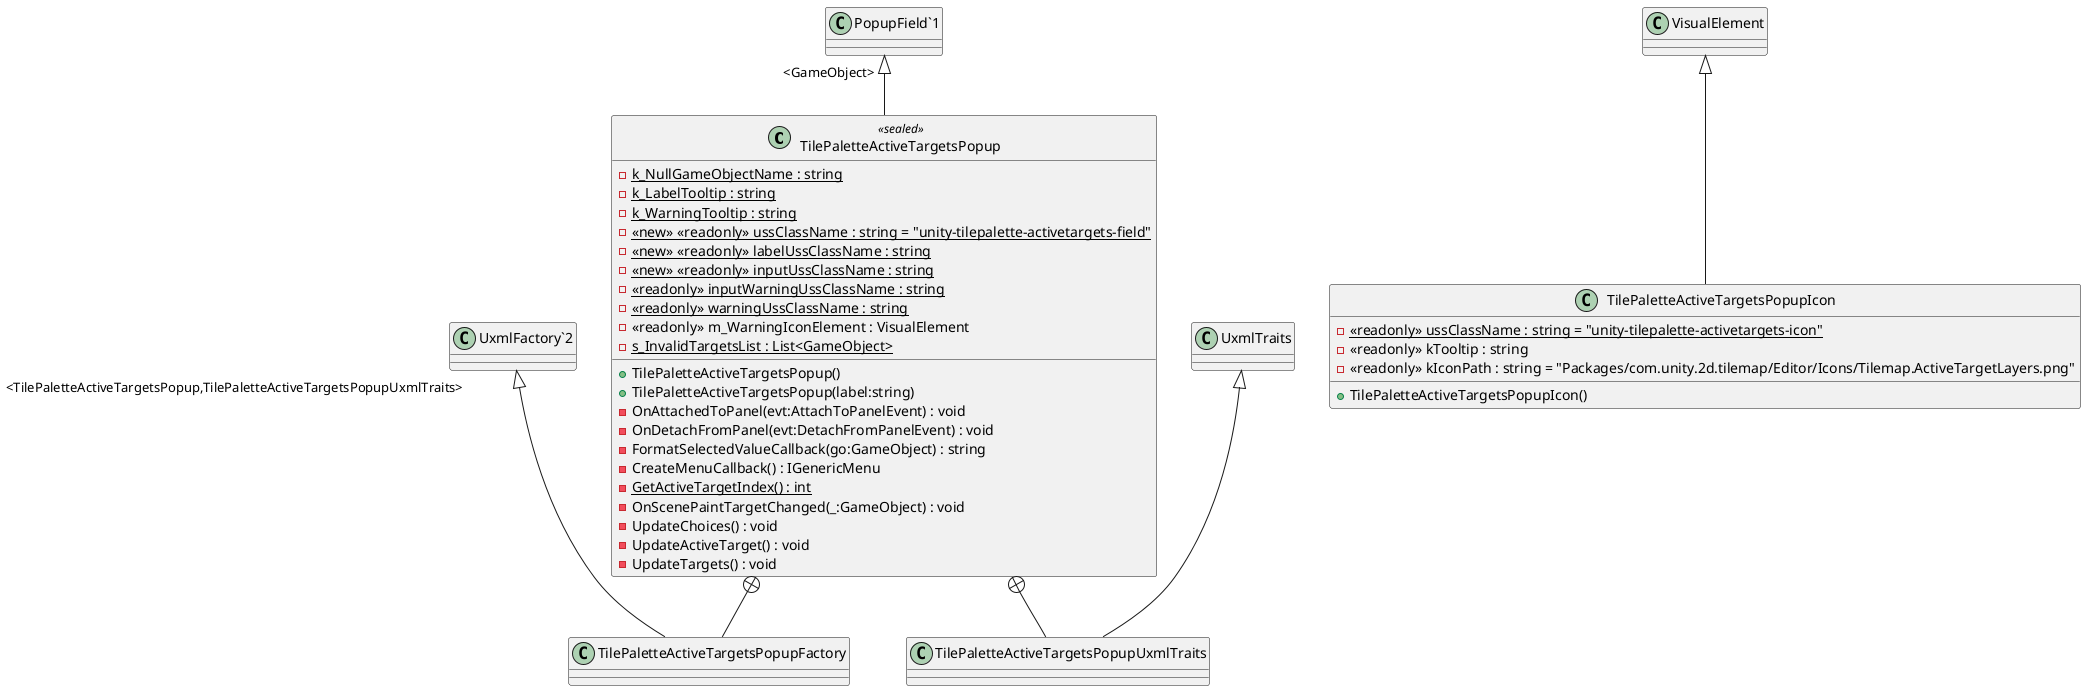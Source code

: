 @startuml
class TilePaletteActiveTargetsPopup <<sealed>> {
    - {static} k_NullGameObjectName : string
    - {static} k_LabelTooltip : string
    - {static} k_WarningTooltip : string
    - <<new>> {static} <<readonly>> ussClassName : string = "unity-tilepalette-activetargets-field"
    - <<new>> {static} <<readonly>> labelUssClassName : string
    - <<new>> {static} <<readonly>> inputUssClassName : string
    - {static} <<readonly>> inputWarningUssClassName : string
    - {static} <<readonly>> warningUssClassName : string
    - <<readonly>> m_WarningIconElement : VisualElement
    - {static} s_InvalidTargetsList : List<GameObject>
    + TilePaletteActiveTargetsPopup()
    + TilePaletteActiveTargetsPopup(label:string)
    - OnAttachedToPanel(evt:AttachToPanelEvent) : void
    - OnDetachFromPanel(evt:DetachFromPanelEvent) : void
    - FormatSelectedValueCallback(go:GameObject) : string
    - CreateMenuCallback() : IGenericMenu
    - {static} GetActiveTargetIndex() : int
    - OnScenePaintTargetChanged(_:GameObject) : void
    - UpdateChoices() : void
    - UpdateActiveTarget() : void
    - UpdateTargets() : void
}
class TilePaletteActiveTargetsPopupIcon {
    - {static} <<readonly>> ussClassName : string = "unity-tilepalette-activetargets-icon"
    - <<readonly>> kTooltip : string
    - <<readonly>> kIconPath : string = "Packages/com.unity.2d.tilemap/Editor/Icons/Tilemap.ActiveTargetLayers.png"
    + TilePaletteActiveTargetsPopupIcon()
}
class TilePaletteActiveTargetsPopupFactory {
}
class TilePaletteActiveTargetsPopupUxmlTraits {
}
"PopupField`1" "<GameObject>" <|-- TilePaletteActiveTargetsPopup
VisualElement <|-- TilePaletteActiveTargetsPopupIcon
TilePaletteActiveTargetsPopup +-- TilePaletteActiveTargetsPopupFactory
"UxmlFactory`2" "<TilePaletteActiveTargetsPopup,TilePaletteActiveTargetsPopupUxmlTraits>" <|-- TilePaletteActiveTargetsPopupFactory
TilePaletteActiveTargetsPopup +-- TilePaletteActiveTargetsPopupUxmlTraits
UxmlTraits <|-- TilePaletteActiveTargetsPopupUxmlTraits
@enduml
